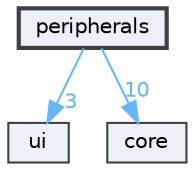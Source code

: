 digraph "peripherals"
{
 // LATEX_PDF_SIZE
  bgcolor="transparent";
  edge [fontname=Helvetica,fontsize=10,labelfontname=Helvetica,labelfontsize=10];
  node [fontname=Helvetica,fontsize=10,shape=box,height=0.2,width=0.4];
  compound=true
  dir_2df1e86e29aa9f9374c90ba96092d4a1 [label="peripherals", fillcolor="#edf0f7", color="grey25", style="filled,bold", URL="dir_2df1e86e29aa9f9374c90ba96092d4a1.html",tooltip=""];
  dir_1788f8309b1a812dcb800a185471cf6c [label="ui", fillcolor="#edf0f7", color="grey25", style="filled", URL="dir_1788f8309b1a812dcb800a185471cf6c.html",tooltip=""];
  dir_4270bfced15e0e73154b13468c7c9ad9 [label="core", fillcolor="#edf0f7", color="grey25", style="filled", URL="dir_4270bfced15e0e73154b13468c7c9ad9.html",tooltip=""];
  dir_2df1e86e29aa9f9374c90ba96092d4a1->dir_1788f8309b1a812dcb800a185471cf6c [headlabel="3", labeldistance=1.5 headhref="dir_000002_000003.html" href="dir_000002_000003.html" color="steelblue1" fontcolor="steelblue1"];
  dir_2df1e86e29aa9f9374c90ba96092d4a1->dir_4270bfced15e0e73154b13468c7c9ad9 [headlabel="10", labeldistance=1.5 headhref="dir_000002_000001.html" href="dir_000002_000001.html" color="steelblue1" fontcolor="steelblue1"];
}
